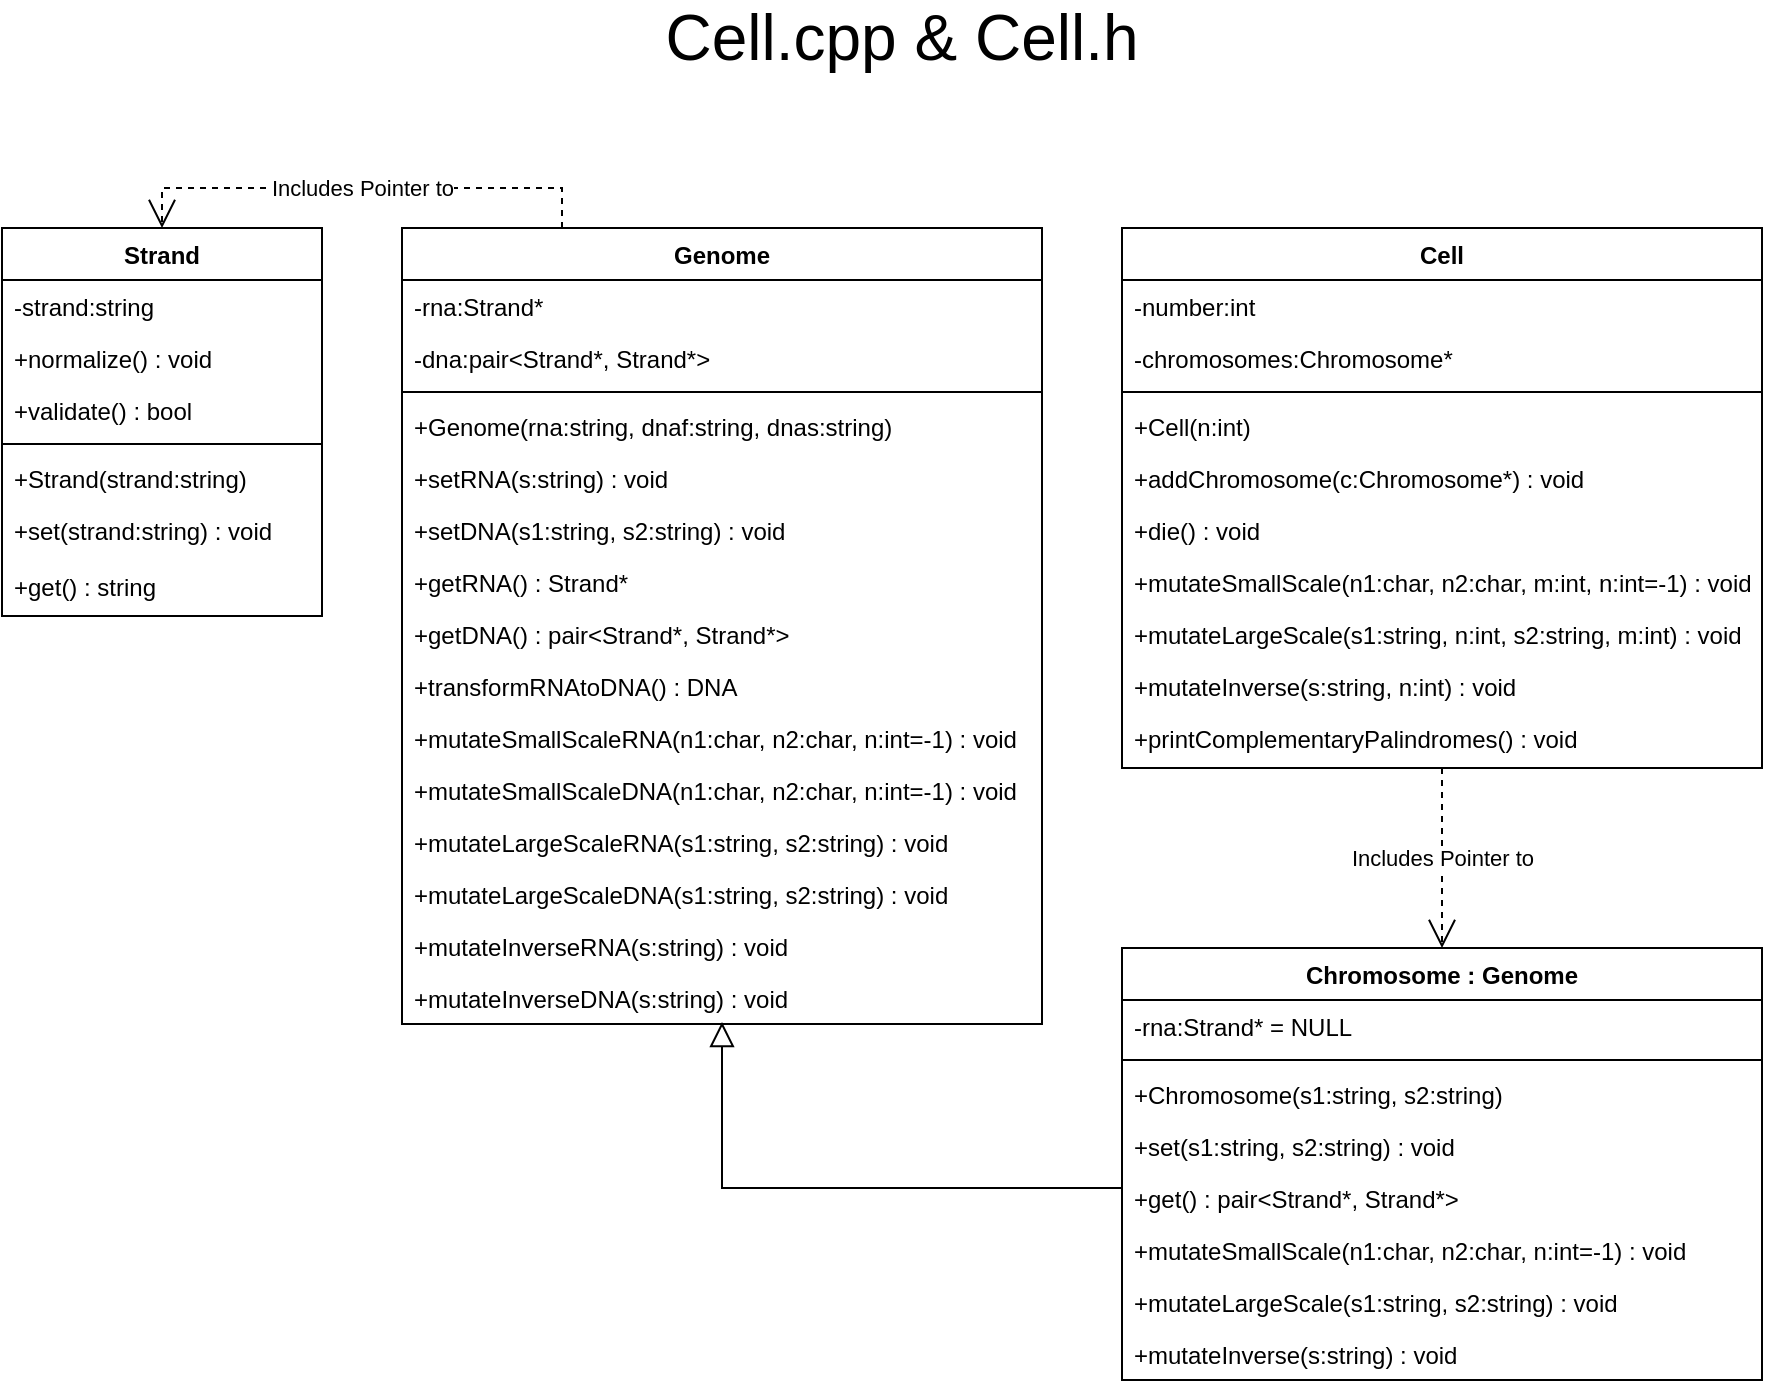<mxfile version="20.8.16" type="device"><diagram id="C5RBs43oDa-KdzZeNtuy" name="Page-1"><mxGraphModel dx="1376" dy="843" grid="1" gridSize="10" guides="1" tooltips="1" connect="1" arrows="1" fold="1" page="1" pageScale="1" pageWidth="827" pageHeight="1169" math="0" shadow="0"><root><mxCell id="WIyWlLk6GJQsqaUBKTNV-0"/><mxCell id="WIyWlLk6GJQsqaUBKTNV-1" parent="WIyWlLk6GJQsqaUBKTNV-0"/><mxCell id="zkfFHV4jXpPFQw0GAbJ--0" value="Genome" style="swimlane;fontStyle=1;align=center;verticalAlign=top;childLayout=stackLayout;horizontal=1;startSize=26;horizontalStack=0;resizeParent=1;resizeLast=0;collapsible=1;marginBottom=0;rounded=0;shadow=0;strokeWidth=1;" parent="WIyWlLk6GJQsqaUBKTNV-1" vertex="1"><mxGeometry x="240" y="160" width="320" height="398" as="geometry"><mxRectangle x="230" y="140" width="160" height="26" as="alternateBounds"/></mxGeometry></mxCell><mxCell id="zkfFHV4jXpPFQw0GAbJ--1" value="-rna:Strand*" style="text;align=left;verticalAlign=top;spacingLeft=4;spacingRight=4;overflow=hidden;rotatable=0;points=[[0,0.5],[1,0.5]];portConstraint=eastwest;" parent="zkfFHV4jXpPFQw0GAbJ--0" vertex="1"><mxGeometry y="26" width="320" height="26" as="geometry"/></mxCell><mxCell id="zkfFHV4jXpPFQw0GAbJ--2" value="-dna:pair&lt;Strand*, Strand*&gt;" style="text;align=left;verticalAlign=top;spacingLeft=4;spacingRight=4;overflow=hidden;rotatable=0;points=[[0,0.5],[1,0.5]];portConstraint=eastwest;rounded=0;shadow=0;html=0;" parent="zkfFHV4jXpPFQw0GAbJ--0" vertex="1"><mxGeometry y="52" width="320" height="26" as="geometry"/></mxCell><mxCell id="zkfFHV4jXpPFQw0GAbJ--4" value="" style="line;html=1;strokeWidth=1;align=left;verticalAlign=middle;spacingTop=-1;spacingLeft=3;spacingRight=3;rotatable=0;labelPosition=right;points=[];portConstraint=eastwest;" parent="zkfFHV4jXpPFQw0GAbJ--0" vertex="1"><mxGeometry y="78" width="320" height="8" as="geometry"/></mxCell><mxCell id="CwVWvnaqRKwYJXERIrRZ-22" value="+Genome(rna:string, dnaf:string, dnas:string)" style="text;align=left;verticalAlign=top;spacingLeft=4;spacingRight=4;overflow=hidden;rotatable=0;points=[[0,0.5],[1,0.5]];portConstraint=eastwest;" parent="zkfFHV4jXpPFQw0GAbJ--0" vertex="1"><mxGeometry y="86" width="320" height="26" as="geometry"/></mxCell><mxCell id="CwVWvnaqRKwYJXERIrRZ-24" value="+setRNA(s:string) : void" style="text;align=left;verticalAlign=top;spacingLeft=4;spacingRight=4;overflow=hidden;rotatable=0;points=[[0,0.5],[1,0.5]];portConstraint=eastwest;" parent="zkfFHV4jXpPFQw0GAbJ--0" vertex="1"><mxGeometry y="112" width="320" height="26" as="geometry"/></mxCell><mxCell id="CwVWvnaqRKwYJXERIrRZ-23" value="+setDNA(s1:string, s2:string) : void" style="text;align=left;verticalAlign=top;spacingLeft=4;spacingRight=4;overflow=hidden;rotatable=0;points=[[0,0.5],[1,0.5]];portConstraint=eastwest;" parent="zkfFHV4jXpPFQw0GAbJ--0" vertex="1"><mxGeometry y="138" width="320" height="26" as="geometry"/></mxCell><mxCell id="zkfFHV4jXpPFQw0GAbJ--5" value="+getRNA() : Strand*" style="text;align=left;verticalAlign=top;spacingLeft=4;spacingRight=4;overflow=hidden;rotatable=0;points=[[0,0.5],[1,0.5]];portConstraint=eastwest;" parent="zkfFHV4jXpPFQw0GAbJ--0" vertex="1"><mxGeometry y="164" width="320" height="26" as="geometry"/></mxCell><mxCell id="oq42lUXqClY9foEpzNSl-1" value="+getDNA() : pair&lt;Strand*, Strand*&gt;" style="text;align=left;verticalAlign=top;spacingLeft=4;spacingRight=4;overflow=hidden;rotatable=0;points=[[0,0.5],[1,0.5]];portConstraint=eastwest;" parent="zkfFHV4jXpPFQw0GAbJ--0" vertex="1"><mxGeometry y="190" width="320" height="26" as="geometry"/></mxCell><mxCell id="oq42lUXqClY9foEpzNSl-2" value="+transformRNAtoDNA() : DNA" style="text;align=left;verticalAlign=top;spacingLeft=4;spacingRight=4;overflow=hidden;rotatable=0;points=[[0,0.5],[1,0.5]];portConstraint=eastwest;" parent="zkfFHV4jXpPFQw0GAbJ--0" vertex="1"><mxGeometry y="216" width="320" height="26" as="geometry"/></mxCell><mxCell id="oq42lUXqClY9foEpzNSl-3" value="+mutateSmallScaleRNA(n1:char, n2:char, n:int=-1) : void" style="text;align=left;verticalAlign=top;spacingLeft=4;spacingRight=4;overflow=hidden;rotatable=0;points=[[0,0.5],[1,0.5]];portConstraint=eastwest;" parent="zkfFHV4jXpPFQw0GAbJ--0" vertex="1"><mxGeometry y="242" width="320" height="26" as="geometry"/></mxCell><mxCell id="oq42lUXqClY9foEpzNSl-4" value="+mutateSmallScaleDNA(n1:char, n2:char, n:int=-1) : void" style="text;align=left;verticalAlign=top;spacingLeft=4;spacingRight=4;overflow=hidden;rotatable=0;points=[[0,0.5],[1,0.5]];portConstraint=eastwest;" parent="zkfFHV4jXpPFQw0GAbJ--0" vertex="1"><mxGeometry y="268" width="320" height="26" as="geometry"/></mxCell><mxCell id="oq42lUXqClY9foEpzNSl-5" value="+mutateLargeScaleRNA(s1:string, s2:string) : void" style="text;align=left;verticalAlign=top;spacingLeft=4;spacingRight=4;overflow=hidden;rotatable=0;points=[[0,0.5],[1,0.5]];portConstraint=eastwest;" parent="zkfFHV4jXpPFQw0GAbJ--0" vertex="1"><mxGeometry y="294" width="320" height="26" as="geometry"/></mxCell><mxCell id="oq42lUXqClY9foEpzNSl-6" value="+mutateLargeScaleDNA(s1:string, s2:string) : void" style="text;align=left;verticalAlign=top;spacingLeft=4;spacingRight=4;overflow=hidden;rotatable=0;points=[[0,0.5],[1,0.5]];portConstraint=eastwest;" parent="zkfFHV4jXpPFQw0GAbJ--0" vertex="1"><mxGeometry y="320" width="320" height="26" as="geometry"/></mxCell><mxCell id="oq42lUXqClY9foEpzNSl-7" value="+mutateInverseRNA(s:string) : void" style="text;align=left;verticalAlign=top;spacingLeft=4;spacingRight=4;overflow=hidden;rotatable=0;points=[[0,0.5],[1,0.5]];portConstraint=eastwest;" parent="zkfFHV4jXpPFQw0GAbJ--0" vertex="1"><mxGeometry y="346" width="320" height="26" as="geometry"/></mxCell><mxCell id="oq42lUXqClY9foEpzNSl-8" value="+mutateInverseDNA(s:string) : void" style="text;align=left;verticalAlign=top;spacingLeft=4;spacingRight=4;overflow=hidden;rotatable=0;points=[[0,0.5],[1,0.5]];portConstraint=eastwest;" parent="zkfFHV4jXpPFQw0GAbJ--0" vertex="1"><mxGeometry y="372" width="320" height="26" as="geometry"/></mxCell><mxCell id="zkfFHV4jXpPFQw0GAbJ--6" value="Chromosome : Genome" style="swimlane;fontStyle=1;align=center;verticalAlign=top;childLayout=stackLayout;horizontal=1;startSize=26;horizontalStack=0;resizeParent=1;resizeLast=0;collapsible=1;marginBottom=0;rounded=0;shadow=0;strokeWidth=1;" parent="WIyWlLk6GJQsqaUBKTNV-1" vertex="1"><mxGeometry x="600" y="520" width="320" height="216" as="geometry"><mxRectangle x="130" y="380" width="160" height="26" as="alternateBounds"/></mxGeometry></mxCell><mxCell id="zkfFHV4jXpPFQw0GAbJ--7" value="-rna:Strand* = NULL" style="text;align=left;verticalAlign=top;spacingLeft=4;spacingRight=4;overflow=hidden;rotatable=0;points=[[0,0.5],[1,0.5]];portConstraint=eastwest;" parent="zkfFHV4jXpPFQw0GAbJ--6" vertex="1"><mxGeometry y="26" width="320" height="26" as="geometry"/></mxCell><mxCell id="zkfFHV4jXpPFQw0GAbJ--9" value="" style="line;html=1;strokeWidth=1;align=left;verticalAlign=middle;spacingTop=-1;spacingLeft=3;spacingRight=3;rotatable=0;labelPosition=right;points=[];portConstraint=eastwest;" parent="zkfFHV4jXpPFQw0GAbJ--6" vertex="1"><mxGeometry y="52" width="320" height="8" as="geometry"/></mxCell><mxCell id="zkfFHV4jXpPFQw0GAbJ--11" value="+Chromosome(s1:string, s2:string)" style="text;align=left;verticalAlign=top;spacingLeft=4;spacingRight=4;overflow=hidden;rotatable=0;points=[[0,0.5],[1,0.5]];portConstraint=eastwest;" parent="zkfFHV4jXpPFQw0GAbJ--6" vertex="1"><mxGeometry y="60" width="320" height="26" as="geometry"/></mxCell><mxCell id="CwVWvnaqRKwYJXERIrRZ-48" value="+set(s1:string, s2:string) : void" style="text;align=left;verticalAlign=top;spacingLeft=4;spacingRight=4;overflow=hidden;rotatable=0;points=[[0,0.5],[1,0.5]];portConstraint=eastwest;" parent="zkfFHV4jXpPFQw0GAbJ--6" vertex="1"><mxGeometry y="86" width="320" height="26" as="geometry"/></mxCell><mxCell id="CwVWvnaqRKwYJXERIrRZ-53" value="+get() : pair&lt;Strand*, Strand*&gt;" style="text;align=left;verticalAlign=top;spacingLeft=4;spacingRight=4;overflow=hidden;rotatable=0;points=[[0,0.5],[1,0.5]];portConstraint=eastwest;" parent="zkfFHV4jXpPFQw0GAbJ--6" vertex="1"><mxGeometry y="112" width="320" height="26" as="geometry"/></mxCell><mxCell id="CwVWvnaqRKwYJXERIrRZ-50" value="+mutateSmallScale(n1:char, n2:char, n:int=-1) : void" style="text;align=left;verticalAlign=top;spacingLeft=4;spacingRight=4;overflow=hidden;rotatable=0;points=[[0,0.5],[1,0.5]];portConstraint=eastwest;" parent="zkfFHV4jXpPFQw0GAbJ--6" vertex="1"><mxGeometry y="138" width="320" height="26" as="geometry"/></mxCell><mxCell id="CwVWvnaqRKwYJXERIrRZ-51" value="+mutateLargeScale(s1:string, s2:string) : void" style="text;align=left;verticalAlign=top;spacingLeft=4;spacingRight=4;overflow=hidden;rotatable=0;points=[[0,0.5],[1,0.5]];portConstraint=eastwest;" parent="zkfFHV4jXpPFQw0GAbJ--6" vertex="1"><mxGeometry y="164" width="320" height="26" as="geometry"/></mxCell><mxCell id="CwVWvnaqRKwYJXERIrRZ-52" value="+mutateInverse(s:string) : void" style="text;align=left;verticalAlign=top;spacingLeft=4;spacingRight=4;overflow=hidden;rotatable=0;points=[[0,0.5],[1,0.5]];portConstraint=eastwest;" parent="zkfFHV4jXpPFQw0GAbJ--6" vertex="1"><mxGeometry y="190" width="320" height="26" as="geometry"/></mxCell><mxCell id="zkfFHV4jXpPFQw0GAbJ--12" value="" style="endArrow=block;endSize=10;endFill=0;shadow=0;strokeWidth=1;rounded=0;edgeStyle=elbowEdgeStyle;elbow=vertical;entryX=0.5;entryY=0.962;entryDx=0;entryDy=0;entryPerimeter=0;exitX=0;exitY=0.5;exitDx=0;exitDy=0;" parent="WIyWlLk6GJQsqaUBKTNV-1" source="CwVWvnaqRKwYJXERIrRZ-53" target="oq42lUXqClY9foEpzNSl-8" edge="1"><mxGeometry width="160" relative="1" as="geometry"><mxPoint x="520" y="700" as="sourcePoint"/><mxPoint x="425" y="890" as="targetPoint"/><Array as="points"><mxPoint x="480" y="640"/><mxPoint x="480" y="630"/></Array></mxGeometry></mxCell><mxCell id="CwVWvnaqRKwYJXERIrRZ-54" value="Strand" style="swimlane;fontStyle=1;align=center;verticalAlign=top;childLayout=stackLayout;horizontal=1;startSize=26;horizontalStack=0;resizeParent=1;resizeLast=0;collapsible=1;marginBottom=0;rounded=0;shadow=0;strokeWidth=1;" parent="WIyWlLk6GJQsqaUBKTNV-1" vertex="1"><mxGeometry x="40" y="160" width="160" height="194" as="geometry"><mxRectangle x="550" y="140" width="160" height="26" as="alternateBounds"/></mxGeometry></mxCell><mxCell id="CwVWvnaqRKwYJXERIrRZ-55" value="-strand:string" style="text;align=left;verticalAlign=top;spacingLeft=4;spacingRight=4;overflow=hidden;rotatable=0;points=[[0,0.5],[1,0.5]];portConstraint=eastwest;" parent="CwVWvnaqRKwYJXERIrRZ-54" vertex="1"><mxGeometry y="26" width="160" height="26" as="geometry"/></mxCell><mxCell id="CwVWvnaqRKwYJXERIrRZ-57" value="+normalize() : void" style="text;align=left;verticalAlign=top;spacingLeft=4;spacingRight=4;overflow=hidden;rotatable=0;points=[[0,0.5],[1,0.5]];portConstraint=eastwest;" parent="CwVWvnaqRKwYJXERIrRZ-54" vertex="1"><mxGeometry y="52" width="160" height="26" as="geometry"/></mxCell><mxCell id="CwVWvnaqRKwYJXERIrRZ-58" value="+validate() : bool" style="text;align=left;verticalAlign=top;spacingLeft=4;spacingRight=4;overflow=hidden;rotatable=0;points=[[0,0.5],[1,0.5]];portConstraint=eastwest;" parent="CwVWvnaqRKwYJXERIrRZ-54" vertex="1"><mxGeometry y="78" width="160" height="26" as="geometry"/></mxCell><mxCell id="CwVWvnaqRKwYJXERIrRZ-59" value="" style="line;html=1;strokeWidth=1;align=left;verticalAlign=middle;spacingTop=-1;spacingLeft=3;spacingRight=3;rotatable=0;labelPosition=right;points=[];portConstraint=eastwest;" parent="CwVWvnaqRKwYJXERIrRZ-54" vertex="1"><mxGeometry y="104" width="160" height="8" as="geometry"/></mxCell><mxCell id="CwVWvnaqRKwYJXERIrRZ-60" value="+Strand(strand:string)" style="text;align=left;verticalAlign=top;spacingLeft=4;spacingRight=4;overflow=hidden;rotatable=0;points=[[0,0.5],[1,0.5]];portConstraint=eastwest;" parent="CwVWvnaqRKwYJXERIrRZ-54" vertex="1"><mxGeometry y="112" width="160" height="26" as="geometry"/></mxCell><mxCell id="CwVWvnaqRKwYJXERIrRZ-61" value="+set(strand:string) : void" style="text;align=left;verticalAlign=top;spacingLeft=4;spacingRight=4;overflow=hidden;rotatable=0;points=[[0,0.5],[1,0.5]];portConstraint=eastwest;" parent="CwVWvnaqRKwYJXERIrRZ-54" vertex="1"><mxGeometry y="138" width="160" height="28" as="geometry"/></mxCell><mxCell id="CwVWvnaqRKwYJXERIrRZ-62" value="+get() : string" style="text;align=left;verticalAlign=top;spacingLeft=4;spacingRight=4;overflow=hidden;rotatable=0;points=[[0,0.5],[1,0.5]];portConstraint=eastwest;" parent="CwVWvnaqRKwYJXERIrRZ-54" vertex="1"><mxGeometry y="166" width="160" height="28" as="geometry"/></mxCell><mxCell id="CwVWvnaqRKwYJXERIrRZ-63" value="Cell" style="swimlane;fontStyle=1;align=center;verticalAlign=top;childLayout=stackLayout;horizontal=1;startSize=26;horizontalStack=0;resizeParent=1;resizeLast=0;collapsible=1;marginBottom=0;rounded=0;shadow=0;strokeWidth=1;" parent="WIyWlLk6GJQsqaUBKTNV-1" vertex="1"><mxGeometry x="600" y="160" width="320" height="270" as="geometry"><mxRectangle x="130" y="380" width="160" height="26" as="alternateBounds"/></mxGeometry></mxCell><mxCell id="CwVWvnaqRKwYJXERIrRZ-64" value="-number:int" style="text;align=left;verticalAlign=top;spacingLeft=4;spacingRight=4;overflow=hidden;rotatable=0;points=[[0,0.5],[1,0.5]];portConstraint=eastwest;" parent="CwVWvnaqRKwYJXERIrRZ-63" vertex="1"><mxGeometry y="26" width="320" height="26" as="geometry"/></mxCell><mxCell id="CwVWvnaqRKwYJXERIrRZ-72" value="-chromosomes:Chromosome*" style="text;align=left;verticalAlign=top;spacingLeft=4;spacingRight=4;overflow=hidden;rotatable=0;points=[[0,0.5],[1,0.5]];portConstraint=eastwest;" parent="CwVWvnaqRKwYJXERIrRZ-63" vertex="1"><mxGeometry y="52" width="320" height="26" as="geometry"/></mxCell><mxCell id="CwVWvnaqRKwYJXERIrRZ-65" value="" style="line;html=1;strokeWidth=1;align=left;verticalAlign=middle;spacingTop=-1;spacingLeft=3;spacingRight=3;rotatable=0;labelPosition=right;points=[];portConstraint=eastwest;" parent="CwVWvnaqRKwYJXERIrRZ-63" vertex="1"><mxGeometry y="78" width="320" height="8" as="geometry"/></mxCell><mxCell id="CwVWvnaqRKwYJXERIrRZ-66" value="+Cell(n:int)" style="text;align=left;verticalAlign=top;spacingLeft=4;spacingRight=4;overflow=hidden;rotatable=0;points=[[0,0.5],[1,0.5]];portConstraint=eastwest;" parent="CwVWvnaqRKwYJXERIrRZ-63" vertex="1"><mxGeometry y="86" width="320" height="26" as="geometry"/></mxCell><mxCell id="CwVWvnaqRKwYJXERIrRZ-67" value="+addChromosome(c:Chromosome*) : void" style="text;align=left;verticalAlign=top;spacingLeft=4;spacingRight=4;overflow=hidden;rotatable=0;points=[[0,0.5],[1,0.5]];portConstraint=eastwest;" parent="CwVWvnaqRKwYJXERIrRZ-63" vertex="1"><mxGeometry y="112" width="320" height="26" as="geometry"/></mxCell><mxCell id="CwVWvnaqRKwYJXERIrRZ-68" value="+die() : void" style="text;align=left;verticalAlign=top;spacingLeft=4;spacingRight=4;overflow=hidden;rotatable=0;points=[[0,0.5],[1,0.5]];portConstraint=eastwest;" parent="CwVWvnaqRKwYJXERIrRZ-63" vertex="1"><mxGeometry y="138" width="320" height="26" as="geometry"/></mxCell><mxCell id="CwVWvnaqRKwYJXERIrRZ-71" value="+mutateSmallScale(n1:char, n2:char, m:int, n:int=-1) : void" style="text;align=left;verticalAlign=top;spacingLeft=4;spacingRight=4;overflow=hidden;rotatable=0;points=[[0,0.5],[1,0.5]];portConstraint=eastwest;" parent="CwVWvnaqRKwYJXERIrRZ-63" vertex="1"><mxGeometry y="164" width="320" height="26" as="geometry"/></mxCell><mxCell id="CwVWvnaqRKwYJXERIrRZ-70" value="+mutateLargeScale(s1:string, n:int, s2:string, m:int) : void" style="text;align=left;verticalAlign=top;spacingLeft=4;spacingRight=4;overflow=hidden;rotatable=0;points=[[0,0.5],[1,0.5]];portConstraint=eastwest;" parent="CwVWvnaqRKwYJXERIrRZ-63" vertex="1"><mxGeometry y="190" width="320" height="26" as="geometry"/></mxCell><mxCell id="CwVWvnaqRKwYJXERIrRZ-74" value="+mutateInverse(s:string, n:int) : void" style="text;align=left;verticalAlign=top;spacingLeft=4;spacingRight=4;overflow=hidden;rotatable=0;points=[[0,0.5],[1,0.5]];portConstraint=eastwest;" parent="CwVWvnaqRKwYJXERIrRZ-63" vertex="1"><mxGeometry y="216" width="320" height="26" as="geometry"/></mxCell><mxCell id="CwVWvnaqRKwYJXERIrRZ-69" value="+printComplementaryPalindromes() : void" style="text;align=left;verticalAlign=top;spacingLeft=4;spacingRight=4;overflow=hidden;rotatable=0;points=[[0,0.5],[1,0.5]];portConstraint=eastwest;" parent="CwVWvnaqRKwYJXERIrRZ-63" vertex="1"><mxGeometry y="242" width="320" height="26" as="geometry"/></mxCell><mxCell id="CwVWvnaqRKwYJXERIrRZ-76" value="Includes Pointer to" style="endArrow=open;endSize=12;dashed=1;html=1;rounded=0;exitX=0.25;exitY=0;exitDx=0;exitDy=0;entryX=0.5;entryY=0;entryDx=0;entryDy=0;" parent="WIyWlLk6GJQsqaUBKTNV-1" source="zkfFHV4jXpPFQw0GAbJ--0" target="CwVWvnaqRKwYJXERIrRZ-54" edge="1"><mxGeometry width="160" relative="1" as="geometry"><mxPoint x="20" y="460" as="sourcePoint"/><mxPoint x="110" y="150" as="targetPoint"/><Array as="points"><mxPoint x="320" y="140"/><mxPoint x="120" y="140"/></Array></mxGeometry></mxCell><mxCell id="CwVWvnaqRKwYJXERIrRZ-79" value="Includes Pointer to" style="endArrow=open;endSize=12;dashed=1;html=1;rounded=0;entryX=0.5;entryY=0;entryDx=0;entryDy=0;exitX=0.5;exitY=1;exitDx=0;exitDy=0;" parent="WIyWlLk6GJQsqaUBKTNV-1" source="CwVWvnaqRKwYJXERIrRZ-63" target="zkfFHV4jXpPFQw0GAbJ--6" edge="1"><mxGeometry width="160" relative="1" as="geometry"><mxPoint x="780" y="130" as="sourcePoint"/><mxPoint x="450" y="140" as="targetPoint"/><Array as="points"><mxPoint x="760" y="490"/></Array></mxGeometry></mxCell><mxCell id="CwVWvnaqRKwYJXERIrRZ-80" value="&lt;span style=&quot;font-size: 32px;&quot;&gt;Cell.cpp&lt;/span&gt; &amp;amp; &lt;span style=&quot;font-size: 32px;&quot;&gt;Cell.h&lt;/span&gt;" style="text;html=1;strokeColor=none;fillColor=none;align=center;verticalAlign=middle;whiteSpace=wrap;rounded=0;fontSize=32;" parent="WIyWlLk6GJQsqaUBKTNV-1" vertex="1"><mxGeometry x="330" y="50" width="320" height="30" as="geometry"/></mxCell></root></mxGraphModel></diagram></mxfile>